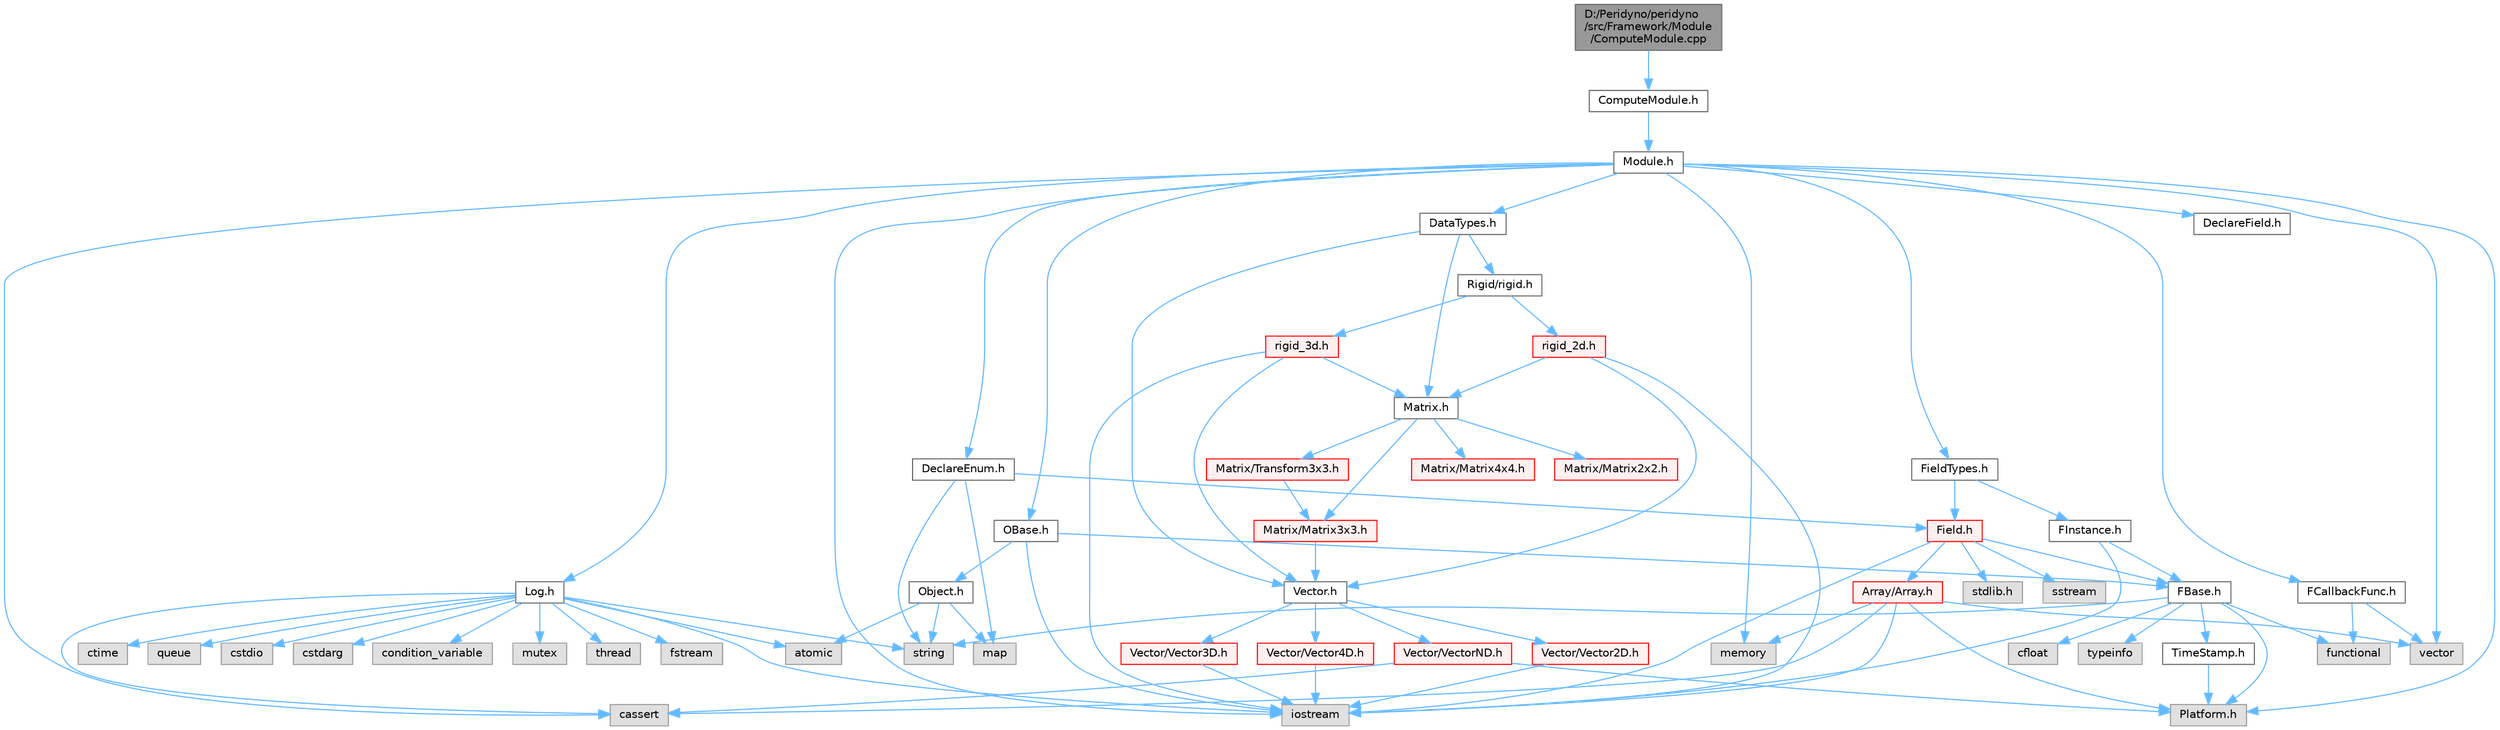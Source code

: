 digraph "D:/Peridyno/peridyno/src/Framework/Module/ComputeModule.cpp"
{
 // LATEX_PDF_SIZE
  bgcolor="transparent";
  edge [fontname=Helvetica,fontsize=10,labelfontname=Helvetica,labelfontsize=10];
  node [fontname=Helvetica,fontsize=10,shape=box,height=0.2,width=0.4];
  Node1 [id="Node000001",label="D:/Peridyno/peridyno\l/src/Framework/Module\l/ComputeModule.cpp",height=0.2,width=0.4,color="gray40", fillcolor="grey60", style="filled", fontcolor="black",tooltip=" "];
  Node1 -> Node2 [id="edge1_Node000001_Node000002",color="steelblue1",style="solid",tooltip=" "];
  Node2 [id="Node000002",label="ComputeModule.h",height=0.2,width=0.4,color="grey40", fillcolor="white", style="filled",URL="$_compute_module_8h.html",tooltip=" "];
  Node2 -> Node3 [id="edge2_Node000002_Node000003",color="steelblue1",style="solid",tooltip=" "];
  Node3 [id="Node000003",label="Module.h",height=0.2,width=0.4,color="grey40", fillcolor="white", style="filled",URL="$_module_8h.html",tooltip=" "];
  Node3 -> Node4 [id="edge3_Node000003_Node000004",color="steelblue1",style="solid",tooltip=" "];
  Node4 [id="Node000004",label="Platform.h",height=0.2,width=0.4,color="grey60", fillcolor="#E0E0E0", style="filled",tooltip=" "];
  Node3 -> Node5 [id="edge4_Node000003_Node000005",color="steelblue1",style="solid",tooltip=" "];
  Node5 [id="Node000005",label="memory",height=0.2,width=0.4,color="grey60", fillcolor="#E0E0E0", style="filled",tooltip=" "];
  Node3 -> Node6 [id="edge5_Node000003_Node000006",color="steelblue1",style="solid",tooltip=" "];
  Node6 [id="Node000006",label="vector",height=0.2,width=0.4,color="grey60", fillcolor="#E0E0E0", style="filled",tooltip=" "];
  Node3 -> Node7 [id="edge6_Node000003_Node000007",color="steelblue1",style="solid",tooltip=" "];
  Node7 [id="Node000007",label="cassert",height=0.2,width=0.4,color="grey60", fillcolor="#E0E0E0", style="filled",tooltip=" "];
  Node3 -> Node8 [id="edge7_Node000003_Node000008",color="steelblue1",style="solid",tooltip=" "];
  Node8 [id="Node000008",label="iostream",height=0.2,width=0.4,color="grey60", fillcolor="#E0E0E0", style="filled",tooltip=" "];
  Node3 -> Node9 [id="edge8_Node000003_Node000009",color="steelblue1",style="solid",tooltip=" "];
  Node9 [id="Node000009",label="OBase.h",height=0.2,width=0.4,color="grey40", fillcolor="white", style="filled",URL="$_o_base_8h.html",tooltip=" "];
  Node9 -> Node8 [id="edge9_Node000009_Node000008",color="steelblue1",style="solid",tooltip=" "];
  Node9 -> Node10 [id="edge10_Node000009_Node000010",color="steelblue1",style="solid",tooltip=" "];
  Node10 [id="Node000010",label="FBase.h",height=0.2,width=0.4,color="grey40", fillcolor="white", style="filled",URL="$_f_base_8h.html",tooltip=" "];
  Node10 -> Node4 [id="edge11_Node000010_Node000004",color="steelblue1",style="solid",tooltip=" "];
  Node10 -> Node11 [id="edge12_Node000010_Node000011",color="steelblue1",style="solid",tooltip=" "];
  Node11 [id="Node000011",label="TimeStamp.h",height=0.2,width=0.4,color="grey40", fillcolor="white", style="filled",URL="$_time_stamp_8h.html",tooltip=" "];
  Node11 -> Node4 [id="edge13_Node000011_Node000004",color="steelblue1",style="solid",tooltip=" "];
  Node10 -> Node12 [id="edge14_Node000010_Node000012",color="steelblue1",style="solid",tooltip=" "];
  Node12 [id="Node000012",label="typeinfo",height=0.2,width=0.4,color="grey60", fillcolor="#E0E0E0", style="filled",tooltip=" "];
  Node10 -> Node13 [id="edge15_Node000010_Node000013",color="steelblue1",style="solid",tooltip=" "];
  Node13 [id="Node000013",label="string",height=0.2,width=0.4,color="grey60", fillcolor="#E0E0E0", style="filled",tooltip=" "];
  Node10 -> Node14 [id="edge16_Node000010_Node000014",color="steelblue1",style="solid",tooltip=" "];
  Node14 [id="Node000014",label="functional",height=0.2,width=0.4,color="grey60", fillcolor="#E0E0E0", style="filled",tooltip=" "];
  Node10 -> Node15 [id="edge17_Node000010_Node000015",color="steelblue1",style="solid",tooltip=" "];
  Node15 [id="Node000015",label="cfloat",height=0.2,width=0.4,color="grey60", fillcolor="#E0E0E0", style="filled",tooltip=" "];
  Node9 -> Node16 [id="edge18_Node000009_Node000016",color="steelblue1",style="solid",tooltip=" "];
  Node16 [id="Node000016",label="Object.h",height=0.2,width=0.4,color="grey40", fillcolor="white", style="filled",URL="$_object_8h.html",tooltip=" "];
  Node16 -> Node13 [id="edge19_Node000016_Node000013",color="steelblue1",style="solid",tooltip=" "];
  Node16 -> Node17 [id="edge20_Node000016_Node000017",color="steelblue1",style="solid",tooltip=" "];
  Node17 [id="Node000017",label="atomic",height=0.2,width=0.4,color="grey60", fillcolor="#E0E0E0", style="filled",tooltip=" "];
  Node16 -> Node18 [id="edge21_Node000016_Node000018",color="steelblue1",style="solid",tooltip=" "];
  Node18 [id="Node000018",label="map",height=0.2,width=0.4,color="grey60", fillcolor="#E0E0E0", style="filled",tooltip=" "];
  Node3 -> Node19 [id="edge22_Node000003_Node000019",color="steelblue1",style="solid",tooltip=" "];
  Node19 [id="Node000019",label="Log.h",height=0.2,width=0.4,color="grey40", fillcolor="white", style="filled",URL="$_log_8h.html",tooltip=" "];
  Node19 -> Node20 [id="edge23_Node000019_Node000020",color="steelblue1",style="solid",tooltip=" "];
  Node20 [id="Node000020",label="mutex",height=0.2,width=0.4,color="grey60", fillcolor="#E0E0E0", style="filled",tooltip=" "];
  Node19 -> Node21 [id="edge24_Node000019_Node000021",color="steelblue1",style="solid",tooltip=" "];
  Node21 [id="Node000021",label="thread",height=0.2,width=0.4,color="grey60", fillcolor="#E0E0E0", style="filled",tooltip=" "];
  Node19 -> Node13 [id="edge25_Node000019_Node000013",color="steelblue1",style="solid",tooltip=" "];
  Node19 -> Node22 [id="edge26_Node000019_Node000022",color="steelblue1",style="solid",tooltip=" "];
  Node22 [id="Node000022",label="fstream",height=0.2,width=0.4,color="grey60", fillcolor="#E0E0E0", style="filled",tooltip=" "];
  Node19 -> Node8 [id="edge27_Node000019_Node000008",color="steelblue1",style="solid",tooltip=" "];
  Node19 -> Node23 [id="edge28_Node000019_Node000023",color="steelblue1",style="solid",tooltip=" "];
  Node23 [id="Node000023",label="ctime",height=0.2,width=0.4,color="grey60", fillcolor="#E0E0E0", style="filled",tooltip=" "];
  Node19 -> Node24 [id="edge29_Node000019_Node000024",color="steelblue1",style="solid",tooltip=" "];
  Node24 [id="Node000024",label="queue",height=0.2,width=0.4,color="grey60", fillcolor="#E0E0E0", style="filled",tooltip=" "];
  Node19 -> Node25 [id="edge30_Node000019_Node000025",color="steelblue1",style="solid",tooltip=" "];
  Node25 [id="Node000025",label="cstdio",height=0.2,width=0.4,color="grey60", fillcolor="#E0E0E0", style="filled",tooltip=" "];
  Node19 -> Node7 [id="edge31_Node000019_Node000007",color="steelblue1",style="solid",tooltip=" "];
  Node19 -> Node26 [id="edge32_Node000019_Node000026",color="steelblue1",style="solid",tooltip=" "];
  Node26 [id="Node000026",label="cstdarg",height=0.2,width=0.4,color="grey60", fillcolor="#E0E0E0", style="filled",tooltip=" "];
  Node19 -> Node17 [id="edge33_Node000019_Node000017",color="steelblue1",style="solid",tooltip=" "];
  Node19 -> Node27 [id="edge34_Node000019_Node000027",color="steelblue1",style="solid",tooltip=" "];
  Node27 [id="Node000027",label="condition_variable",height=0.2,width=0.4,color="grey60", fillcolor="#E0E0E0", style="filled",tooltip=" "];
  Node3 -> Node28 [id="edge35_Node000003_Node000028",color="steelblue1",style="solid",tooltip=" "];
  Node28 [id="Node000028",label="DataTypes.h",height=0.2,width=0.4,color="grey40", fillcolor="white", style="filled",URL="$_data_types_8h.html",tooltip=" "];
  Node28 -> Node29 [id="edge36_Node000028_Node000029",color="steelblue1",style="solid",tooltip=" "];
  Node29 [id="Node000029",label="Vector.h",height=0.2,width=0.4,color="grey40", fillcolor="white", style="filled",URL="$_vector_8h.html",tooltip=" "];
  Node29 -> Node30 [id="edge37_Node000029_Node000030",color="steelblue1",style="solid",tooltip=" "];
  Node30 [id="Node000030",label="Vector/Vector2D.h",height=0.2,width=0.4,color="red", fillcolor="#FFF0F0", style="filled",URL="$_vector2_d_8h.html",tooltip=" "];
  Node30 -> Node8 [id="edge38_Node000030_Node000008",color="steelblue1",style="solid",tooltip=" "];
  Node29 -> Node36 [id="edge39_Node000029_Node000036",color="steelblue1",style="solid",tooltip=" "];
  Node36 [id="Node000036",label="Vector/Vector3D.h",height=0.2,width=0.4,color="red", fillcolor="#FFF0F0", style="filled",URL="$_vector3_d_8h.html",tooltip=" "];
  Node36 -> Node8 [id="edge40_Node000036_Node000008",color="steelblue1",style="solid",tooltip=" "];
  Node29 -> Node39 [id="edge41_Node000029_Node000039",color="steelblue1",style="solid",tooltip=" "];
  Node39 [id="Node000039",label="Vector/Vector4D.h",height=0.2,width=0.4,color="red", fillcolor="#FFF0F0", style="filled",URL="$_vector4_d_8h.html",tooltip=" "];
  Node39 -> Node8 [id="edge42_Node000039_Node000008",color="steelblue1",style="solid",tooltip=" "];
  Node29 -> Node42 [id="edge43_Node000029_Node000042",color="steelblue1",style="solid",tooltip=" "];
  Node42 [id="Node000042",label="Vector/VectorND.h",height=0.2,width=0.4,color="red", fillcolor="#FFF0F0", style="filled",URL="$_vector_n_d_8h.html",tooltip=" "];
  Node42 -> Node7 [id="edge44_Node000042_Node000007",color="steelblue1",style="solid",tooltip=" "];
  Node42 -> Node4 [id="edge45_Node000042_Node000004",color="steelblue1",style="solid",tooltip=" "];
  Node28 -> Node48 [id="edge46_Node000028_Node000048",color="steelblue1",style="solid",tooltip=" "];
  Node48 [id="Node000048",label="Matrix.h",height=0.2,width=0.4,color="grey40", fillcolor="white", style="filled",URL="$_matrix_8h.html",tooltip=" "];
  Node48 -> Node49 [id="edge47_Node000048_Node000049",color="steelblue1",style="solid",tooltip=" "];
  Node49 [id="Node000049",label="Matrix/Matrix2x2.h",height=0.2,width=0.4,color="red", fillcolor="#FFF0F0", style="filled",URL="$_matrix2x2_8h.html",tooltip=" "];
  Node48 -> Node54 [id="edge48_Node000048_Node000054",color="steelblue1",style="solid",tooltip=" "];
  Node54 [id="Node000054",label="Matrix/Matrix3x3.h",height=0.2,width=0.4,color="red", fillcolor="#FFF0F0", style="filled",URL="$_matrix3x3_8h.html",tooltip=" "];
  Node54 -> Node29 [id="edge49_Node000054_Node000029",color="steelblue1",style="solid",tooltip=" "];
  Node48 -> Node57 [id="edge50_Node000048_Node000057",color="steelblue1",style="solid",tooltip=" "];
  Node57 [id="Node000057",label="Matrix/Matrix4x4.h",height=0.2,width=0.4,color="red", fillcolor="#FFF0F0", style="filled",URL="$_matrix4x4_8h.html",tooltip=" "];
  Node48 -> Node60 [id="edge51_Node000048_Node000060",color="steelblue1",style="solid",tooltip=" "];
  Node60 [id="Node000060",label="Matrix/Transform3x3.h",height=0.2,width=0.4,color="red", fillcolor="#FFF0F0", style="filled",URL="$_transform3x3_8h.html",tooltip=" "];
  Node60 -> Node54 [id="edge52_Node000060_Node000054",color="steelblue1",style="solid",tooltip=" "];
  Node28 -> Node65 [id="edge53_Node000028_Node000065",color="steelblue1",style="solid",tooltip=" "];
  Node65 [id="Node000065",label="Rigid/rigid.h",height=0.2,width=0.4,color="grey40", fillcolor="white", style="filled",URL="$rigid_8h.html",tooltip=" "];
  Node65 -> Node66 [id="edge54_Node000065_Node000066",color="steelblue1",style="solid",tooltip=" "];
  Node66 [id="Node000066",label="rigid_2d.h",height=0.2,width=0.4,color="red", fillcolor="#FFF0F0", style="filled",URL="$rigid__2d_8h.html",tooltip=" "];
  Node66 -> Node8 [id="edge55_Node000066_Node000008",color="steelblue1",style="solid",tooltip=" "];
  Node66 -> Node29 [id="edge56_Node000066_Node000029",color="steelblue1",style="solid",tooltip=" "];
  Node66 -> Node48 [id="edge57_Node000066_Node000048",color="steelblue1",style="solid",tooltip=" "];
  Node65 -> Node68 [id="edge58_Node000065_Node000068",color="steelblue1",style="solid",tooltip=" "];
  Node68 [id="Node000068",label="rigid_3d.h",height=0.2,width=0.4,color="red", fillcolor="#FFF0F0", style="filled",URL="$rigid__3d_8h.html",tooltip=" "];
  Node68 -> Node8 [id="edge59_Node000068_Node000008",color="steelblue1",style="solid",tooltip=" "];
  Node68 -> Node29 [id="edge60_Node000068_Node000029",color="steelblue1",style="solid",tooltip=" "];
  Node68 -> Node48 [id="edge61_Node000068_Node000048",color="steelblue1",style="solid",tooltip=" "];
  Node3 -> Node69 [id="edge62_Node000003_Node000069",color="steelblue1",style="solid",tooltip=" "];
  Node69 [id="Node000069",label="DeclareEnum.h",height=0.2,width=0.4,color="grey40", fillcolor="white", style="filled",URL="$_declare_enum_8h.html",tooltip=" "];
  Node69 -> Node18 [id="edge63_Node000069_Node000018",color="steelblue1",style="solid",tooltip=" "];
  Node69 -> Node13 [id="edge64_Node000069_Node000013",color="steelblue1",style="solid",tooltip=" "];
  Node69 -> Node70 [id="edge65_Node000069_Node000070",color="steelblue1",style="solid",tooltip=" "];
  Node70 [id="Node000070",label="Field.h",height=0.2,width=0.4,color="red", fillcolor="#FFF0F0", style="filled",URL="$_field_8h.html",tooltip=" "];
  Node70 -> Node8 [id="edge66_Node000070_Node000008",color="steelblue1",style="solid",tooltip=" "];
  Node70 -> Node71 [id="edge67_Node000070_Node000071",color="steelblue1",style="solid",tooltip=" "];
  Node71 [id="Node000071",label="stdlib.h",height=0.2,width=0.4,color="grey60", fillcolor="#E0E0E0", style="filled",tooltip=" "];
  Node70 -> Node72 [id="edge68_Node000070_Node000072",color="steelblue1",style="solid",tooltip=" "];
  Node72 [id="Node000072",label="sstream",height=0.2,width=0.4,color="grey60", fillcolor="#E0E0E0", style="filled",tooltip=" "];
  Node70 -> Node10 [id="edge69_Node000070_Node000010",color="steelblue1",style="solid",tooltip=" "];
  Node70 -> Node73 [id="edge70_Node000070_Node000073",color="steelblue1",style="solid",tooltip=" "];
  Node73 [id="Node000073",label="Array/Array.h",height=0.2,width=0.4,color="red", fillcolor="#FFF0F0", style="filled",URL="$_array_8h.html",tooltip=" "];
  Node73 -> Node4 [id="edge71_Node000073_Node000004",color="steelblue1",style="solid",tooltip=" "];
  Node73 -> Node7 [id="edge72_Node000073_Node000007",color="steelblue1",style="solid",tooltip=" "];
  Node73 -> Node6 [id="edge73_Node000073_Node000006",color="steelblue1",style="solid",tooltip=" "];
  Node73 -> Node8 [id="edge74_Node000073_Node000008",color="steelblue1",style="solid",tooltip=" "];
  Node73 -> Node5 [id="edge75_Node000073_Node000005",color="steelblue1",style="solid",tooltip=" "];
  Node3 -> Node84 [id="edge76_Node000003_Node000084",color="steelblue1",style="solid",tooltip=" "];
  Node84 [id="Node000084",label="DeclareField.h",height=0.2,width=0.4,color="grey40", fillcolor="white", style="filled",URL="$_declare_field_8h.html",tooltip=" "];
  Node3 -> Node85 [id="edge77_Node000003_Node000085",color="steelblue1",style="solid",tooltip=" "];
  Node85 [id="Node000085",label="FCallbackFunc.h",height=0.2,width=0.4,color="grey40", fillcolor="white", style="filled",URL="$_f_callback_func_8h.html",tooltip=" "];
  Node85 -> Node6 [id="edge78_Node000085_Node000006",color="steelblue1",style="solid",tooltip=" "];
  Node85 -> Node14 [id="edge79_Node000085_Node000014",color="steelblue1",style="solid",tooltip=" "];
  Node3 -> Node86 [id="edge80_Node000003_Node000086",color="steelblue1",style="solid",tooltip=" "];
  Node86 [id="Node000086",label="FieldTypes.h",height=0.2,width=0.4,color="grey40", fillcolor="white", style="filled",URL="$_field_types_8h.html",tooltip=" "];
  Node86 -> Node70 [id="edge81_Node000086_Node000070",color="steelblue1",style="solid",tooltip=" "];
  Node86 -> Node87 [id="edge82_Node000086_Node000087",color="steelblue1",style="solid",tooltip=" "];
  Node87 [id="Node000087",label="FInstance.h",height=0.2,width=0.4,color="grey40", fillcolor="white", style="filled",URL="$_f_instance_8h.html",tooltip=" "];
  Node87 -> Node8 [id="edge83_Node000087_Node000008",color="steelblue1",style="solid",tooltip=" "];
  Node87 -> Node10 [id="edge84_Node000087_Node000010",color="steelblue1",style="solid",tooltip=" "];
}

